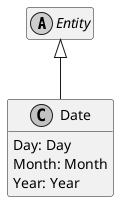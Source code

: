 ﻿@startuml
hide empty members
skinparam monochrome true
skinparam backgroundcolor transparent

abstract class Entity {
}

Entity <|-- Date

class Date {
    Day: Day
    Month: Month
    Year: Year
}

@enduml
